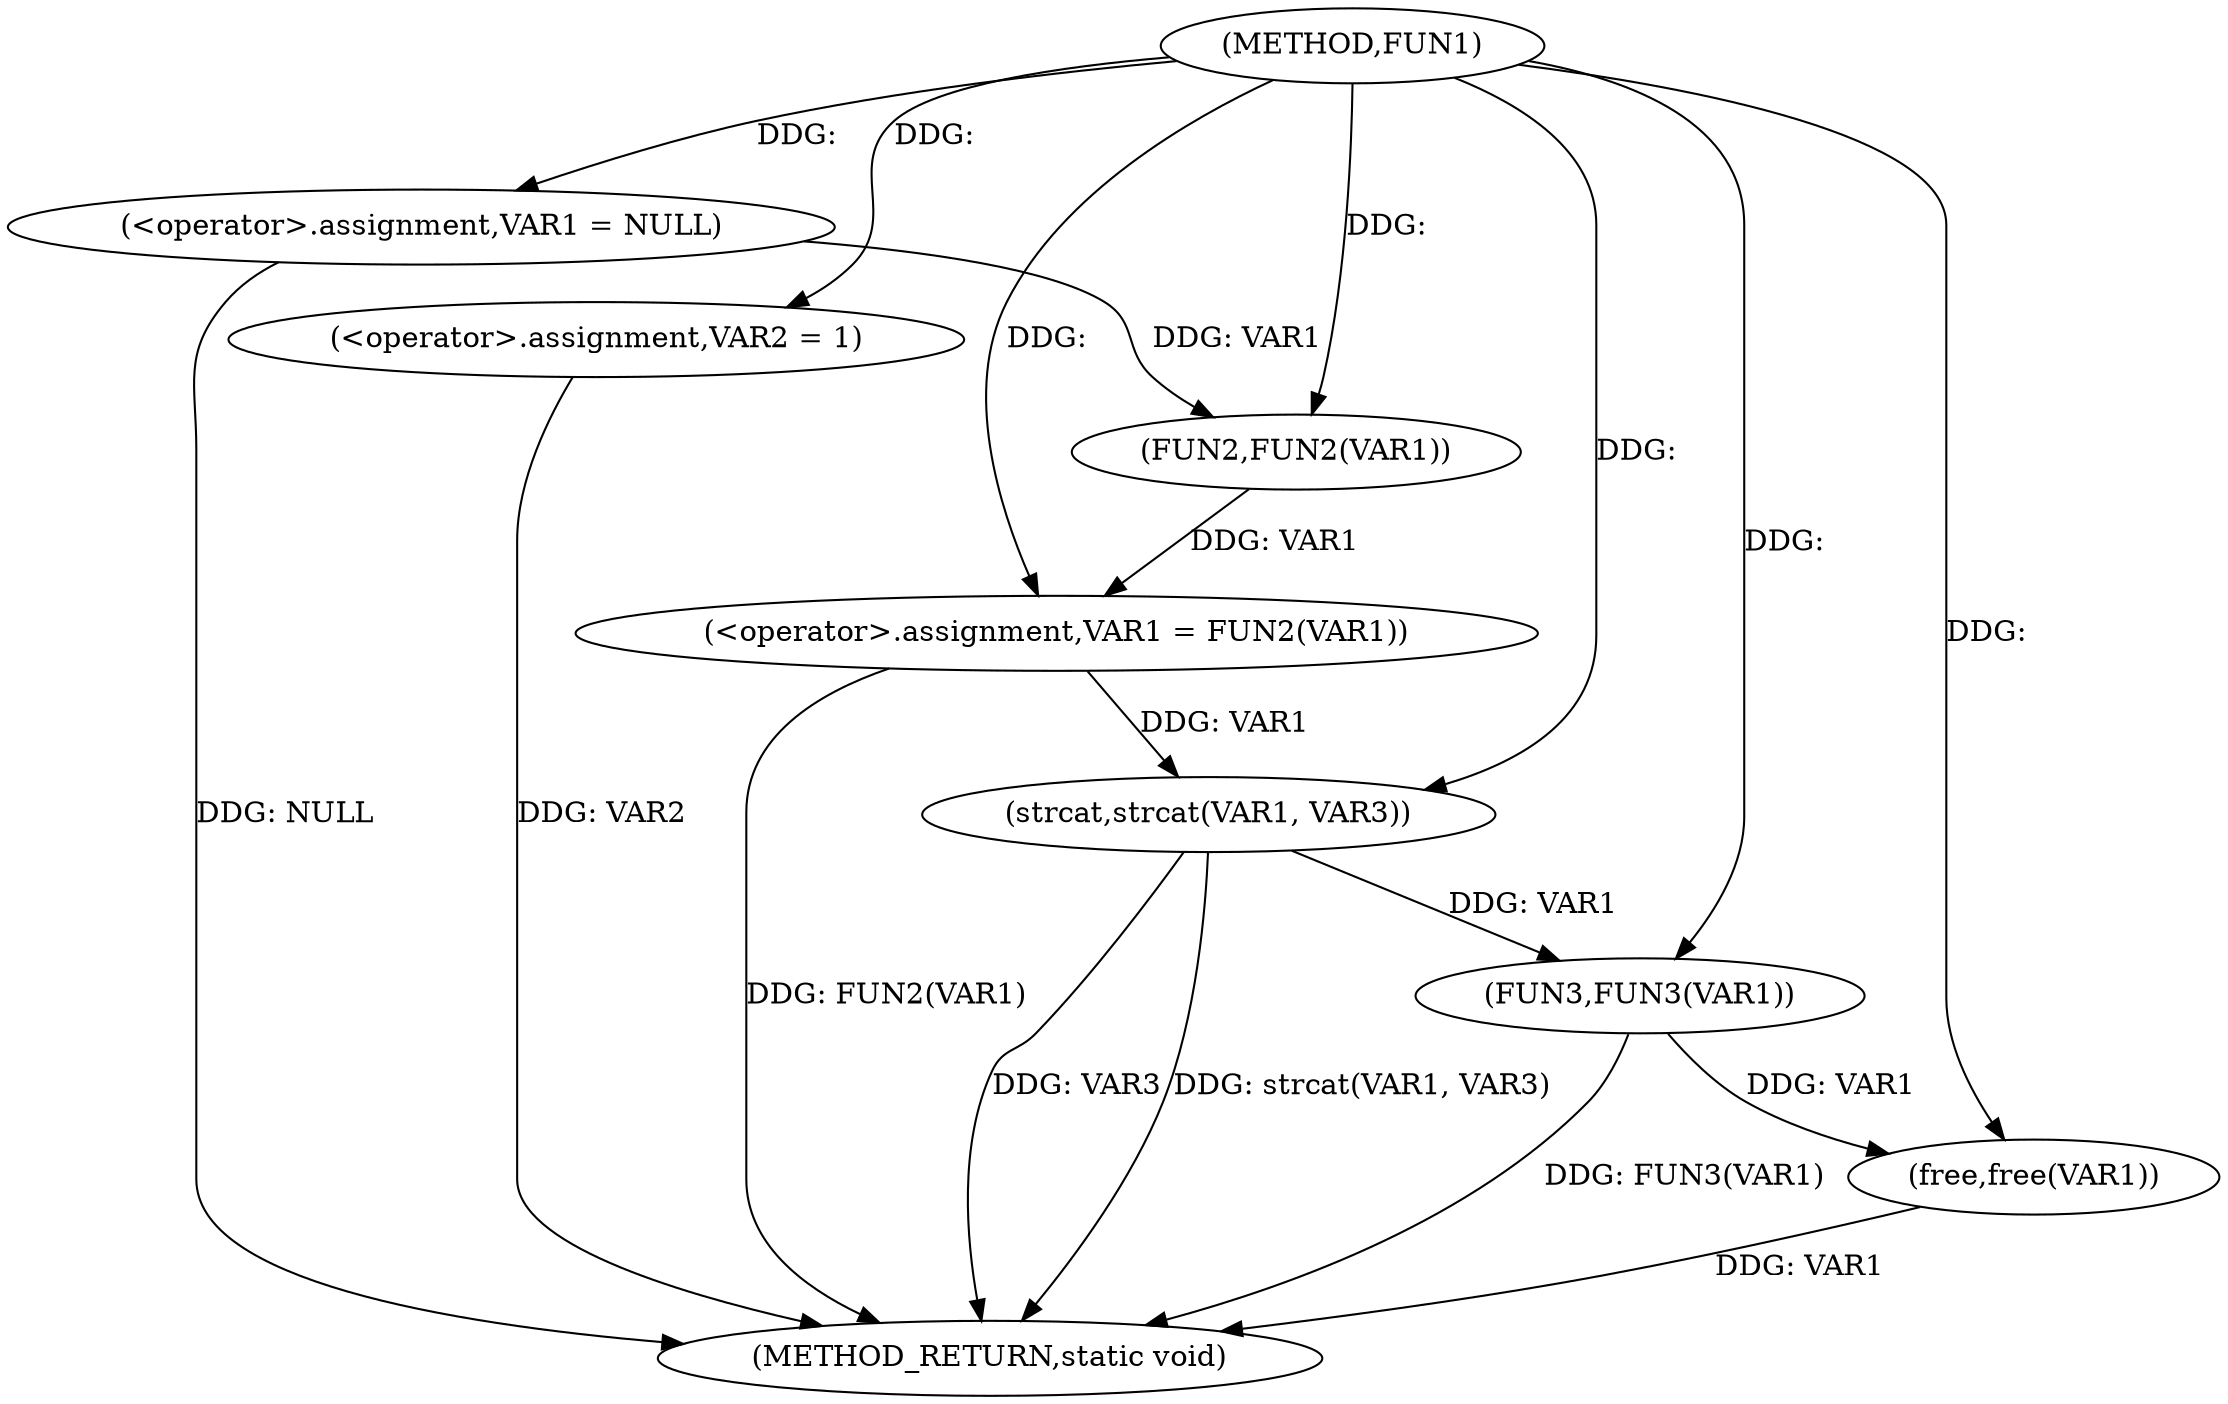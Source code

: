 digraph FUN1 {  
"1000100" [label = "(METHOD,FUN1)" ]
"1000122" [label = "(METHOD_RETURN,static void)" ]
"1000103" [label = "(<operator>.assignment,VAR1 = NULL)" ]
"1000106" [label = "(<operator>.assignment,VAR2 = 1)" ]
"1000109" [label = "(<operator>.assignment,VAR1 = FUN2(VAR1))" ]
"1000111" [label = "(FUN2,FUN2(VAR1))" ]
"1000115" [label = "(strcat,strcat(VAR1, VAR3))" ]
"1000118" [label = "(FUN3,FUN3(VAR1))" ]
"1000120" [label = "(free,free(VAR1))" ]
  "1000115" -> "1000122"  [ label = "DDG: VAR3"] 
  "1000106" -> "1000122"  [ label = "DDG: VAR2"] 
  "1000103" -> "1000122"  [ label = "DDG: NULL"] 
  "1000118" -> "1000122"  [ label = "DDG: FUN3(VAR1)"] 
  "1000109" -> "1000122"  [ label = "DDG: FUN2(VAR1)"] 
  "1000115" -> "1000122"  [ label = "DDG: strcat(VAR1, VAR3)"] 
  "1000120" -> "1000122"  [ label = "DDG: VAR1"] 
  "1000100" -> "1000103"  [ label = "DDG: "] 
  "1000100" -> "1000106"  [ label = "DDG: "] 
  "1000111" -> "1000109"  [ label = "DDG: VAR1"] 
  "1000100" -> "1000109"  [ label = "DDG: "] 
  "1000103" -> "1000111"  [ label = "DDG: VAR1"] 
  "1000100" -> "1000111"  [ label = "DDG: "] 
  "1000109" -> "1000115"  [ label = "DDG: VAR1"] 
  "1000100" -> "1000115"  [ label = "DDG: "] 
  "1000115" -> "1000118"  [ label = "DDG: VAR1"] 
  "1000100" -> "1000118"  [ label = "DDG: "] 
  "1000118" -> "1000120"  [ label = "DDG: VAR1"] 
  "1000100" -> "1000120"  [ label = "DDG: "] 
}
